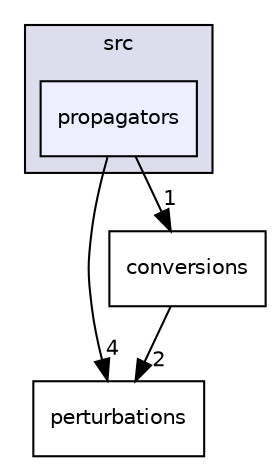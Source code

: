 digraph "src/propagators" {
  compound=true
  node [ fontsize="10", fontname="Helvetica"];
  edge [ labelfontsize="10", labelfontname="Helvetica"];
  subgraph clusterdir_68267d1309a1af8e8297ef4c3efbcdba {
    graph [ bgcolor="#ddddee", pencolor="black", label="src" fontname="Helvetica", fontsize="10", URL="dir_68267d1309a1af8e8297ef4c3efbcdba.html"]
  dir_f17970a62a7e5d096785e593c781d443 [shape=box, label="propagators", style="filled", fillcolor="#eeeeff", pencolor="black", URL="dir_f17970a62a7e5d096785e593c781d443.html"];
  }
  dir_6d92fb80b9641c838ab72716bed4978c [shape=box label="perturbations" URL="dir_6d92fb80b9641c838ab72716bed4978c.html"];
  dir_7525d6432cd0d075dffa0aef6bc30566 [shape=box label="conversions" URL="dir_7525d6432cd0d075dffa0aef6bc30566.html"];
  dir_7525d6432cd0d075dffa0aef6bc30566->dir_6d92fb80b9641c838ab72716bed4978c [headlabel="2", labeldistance=1.5 headhref="dir_000002_000005.html"];
  dir_f17970a62a7e5d096785e593c781d443->dir_6d92fb80b9641c838ab72716bed4978c [headlabel="4", labeldistance=1.5 headhref="dir_000003_000005.html"];
  dir_f17970a62a7e5d096785e593c781d443->dir_7525d6432cd0d075dffa0aef6bc30566 [headlabel="1", labeldistance=1.5 headhref="dir_000003_000002.html"];
}
